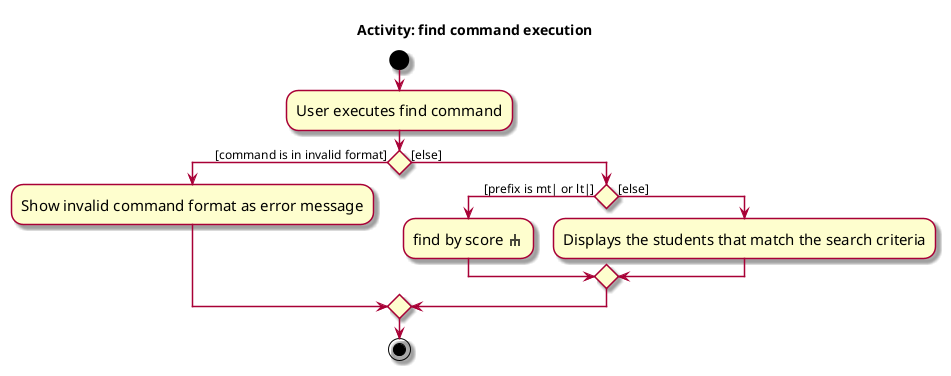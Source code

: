 @startuml
' rake symbol from https://forum.plantuml.net/195/is-there-any-support-for-subactivity-or-the-rake-symbol
sprite $rake [16x16/8] {
0000000000000000
0000000jj0000000
0000000jj0000000
0005555jj5555000
000jjeejjeejj000
000jj00jj00jj000
000jj00jj00jj000
0000000000000000
}

skin rose
skinparam ActivityFontSize 15
skinparam ArrowFontSize 12

title Activity: find command execution
start
:User executes find command;

if () then ([command is in invalid format])
    :Show invalid command format as error message;


else ([else])
    if () then ([prefix is mt| or lt|])
'        if () then ([invalid score provided])
'            :Show invalid value as error message;
'            stop
'        else ([else])
'        endif
        :find by score <$rake>;
    else ([else])
        :Displays the students that match the search criteria;
    endif
endif
stop


@enduml
